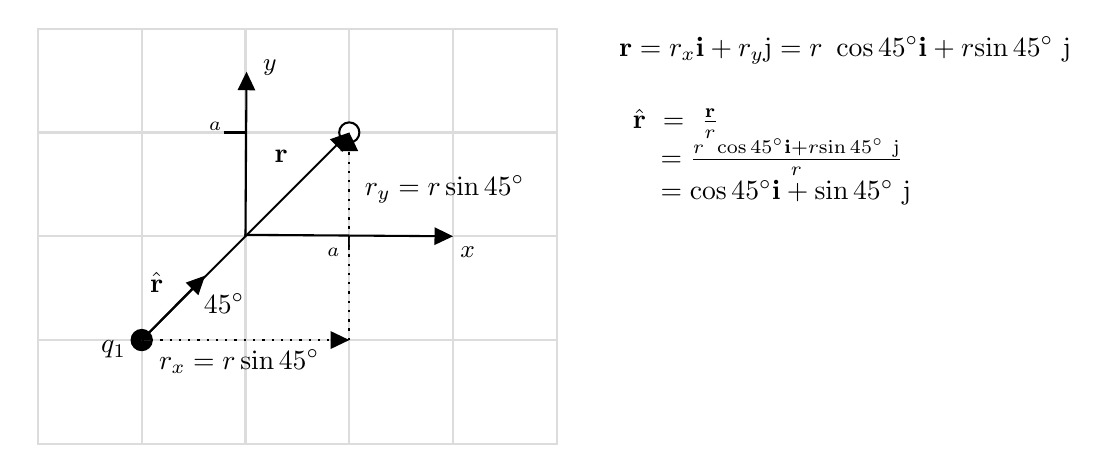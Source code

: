

\tikzset{every picture/.style={line width=0.75pt}} %set default line width to 0.75pt        

\begin{tikzpicture}[x=0.75pt,y=0.75pt,yscale=-1,xscale=1]
%uncomment if require: \path (0,227); %set diagram left start at 0, and has height of 227

%Shape: Grid [id:dp529276453314883] 
\draw  [draw opacity=0] (22.5,12) -- (272.5,12) -- (272.5,212) -- (22.5,212) -- cycle ; \draw  [color={rgb, 255:red, 220; green, 220; blue, 220 }  ,draw opacity=1 ] (72.5,12) -- (72.5,212)(122.5,12) -- (122.5,212)(172.5,12) -- (172.5,212)(222.5,12) -- (222.5,212) ; \draw  [color={rgb, 255:red, 220; green, 220; blue, 220 }  ,draw opacity=1 ] (22.5,62) -- (272.5,62)(22.5,112) -- (272.5,112)(22.5,162) -- (272.5,162) ; \draw  [color={rgb, 255:red, 220; green, 220; blue, 220 }  ,draw opacity=1 ] (22.5,12) -- (272.5,12) -- (272.5,212) -- (22.5,212) -- cycle ;
%Straight Lines [id:da9891788651841897] 
\draw    (122.5,112) -- (122.98,35.71) ;
\draw [shift={(123,32.71)}, rotate = 90.36] [fill={rgb, 255:red, 0; green, 0; blue, 0 }  ][line width=0.08]  [draw opacity=0] (8.93,-4.29) -- (0,0) -- (8.93,4.29) -- cycle    ;
%Straight Lines [id:da2531333242243323] 
\draw    (122,111.29) -- (219.5,111.98) ;
\draw [shift={(222.5,112)}, rotate = 180.41] [fill={rgb, 255:red, 0; green, 0; blue, 0 }  ][line width=0.08]  [draw opacity=0] (8.93,-4.29) -- (0,0) -- (8.93,4.29) -- cycle    ;
%Shape: Circle [id:dp928405560720714] 
\draw  [fill={rgb, 255:red, 0; green, 0; blue, 0 }  ,fill opacity=1 ] (67.63,162) .. controls (67.63,159.31) and (69.81,157.13) .. (72.5,157.13) .. controls (75.19,157.13) and (77.37,159.31) .. (77.37,162) .. controls (77.37,164.69) and (75.19,166.87) .. (72.5,166.87) .. controls (69.81,166.87) and (67.63,164.69) .. (67.63,162) -- cycle ;
%Shape: Circle [id:dp5390897406789283] 
\draw  [fill={rgb, 255:red, 255; green, 255; blue, 255 }  ,fill opacity=1 ] (167.63,62) .. controls (167.63,59.31) and (169.81,57.13) .. (172.5,57.13) .. controls (175.19,57.13) and (177.37,59.31) .. (177.37,62) .. controls (177.37,64.69) and (175.19,66.87) .. (172.5,66.87) .. controls (169.81,66.87) and (167.63,64.69) .. (167.63,62) -- cycle ;
%Straight Lines [id:da7315731890311423] 
\draw    (172.25,118.64) -- (172.25,111.64) ;
%Straight Lines [id:da41456511159458476] 
\draw    (112,62) -- (122.5,62) ;
%Straight Lines [id:da2368656312096422] 
\draw [fill={rgb, 255:red, 255; green, 255; blue, 255 }  ,fill opacity=1 ]   (72.5,162) -- (170.38,64.12) ;
\draw [shift={(172.5,62)}, rotate = 135] [fill={rgb, 255:red, 0; green, 0; blue, 0 }  ][line width=0.08]  [draw opacity=0] (8.93,-4.29) -- (0,0) -- (8.93,4.29) -- cycle    ;
%Straight Lines [id:da7182242007176092] 
\draw [fill={rgb, 255:red, 255; green, 255; blue, 255 }  ,fill opacity=1 ]   (72.5,162) -- (100.9,133.14) ;
\draw [shift={(103,131)}, rotate = 134.54] [fill={rgb, 255:red, 0; green, 0; blue, 0 }  ][line width=0.08]  [draw opacity=0] (8.93,-4.29) -- (0,0) -- (8.93,4.29) -- cycle    ;
%Straight Lines [id:da30412883702424365] 
\draw [fill={rgb, 255:red, 255; green, 255; blue, 255 }  ,fill opacity=1 ] [dash pattern={on 0.84pt off 2.51pt}]  (72.5,162) -- (169.5,162) ;
\draw [shift={(172.5,162)}, rotate = 180] [fill={rgb, 255:red, 0; green, 0; blue, 0 }  ][line width=0.08]  [draw opacity=0] (8.93,-4.29) -- (0,0) -- (8.93,4.29) -- cycle    ;
%Straight Lines [id:da8752471532648969] 
\draw [fill={rgb, 255:red, 255; green, 255; blue, 255 }  ,fill opacity=1 ] [dash pattern={on 0.84pt off 2.51pt}]  (172.5,162) -- (172.5,65) ;
\draw [shift={(172.5,62)}, rotate = 90] [fill={rgb, 255:red, 0; green, 0; blue, 0 }  ][line width=0.08]  [draw opacity=0] (8.93,-4.29) -- (0,0) -- (8.93,4.29) -- cycle    ;

% Text Node
\draw (129.5,25.4) node [anchor=north west][inner sep=0.75pt]  [font=\small]  {$y$};
% Text Node
\draw (224.5,115.4) node [anchor=north west][inner sep=0.75pt]  [font=\small]  {$x$};
% Text Node
\draw (160.5,116.4) node [anchor=north west][inner sep=0.75pt]  [font=\scriptsize]  {$a$};
% Text Node
\draw (103.5,55.4) node [anchor=north west][inner sep=0.75pt]  [font=\scriptsize]  {$a$};
% Text Node
\draw (135,69) node [anchor=north west][inner sep=0.75pt]   [align=left] {$\displaystyle \mathbf{r}$};
% Text Node
\draw (51.5,161) node [anchor=north west][inner sep=0.75pt]   [align=left] {$\displaystyle q_{1}$};
% Text Node
\draw (75,128) node [anchor=north west][inner sep=0.75pt]   [align=left] {$\displaystyle \hat{\mathbf{r}}$};
% Text Node
\draw (178.5,81) node [anchor=north west][inner sep=0.75pt]   [align=left] {$\displaystyle r_{y} =r\sin 45^{\circ }$};
% Text Node
\draw (79.37,165) node [anchor=north west][inner sep=0.75pt]   [align=left] {$\displaystyle r_{x} =r\sin 45^{\circ }$};
% Text Node
\draw (101,138) node [anchor=north west][inner sep=0.75pt]   [align=left] {$\displaystyle 45^{\circ }$};
% Text Node
\draw (301,47.4) node [anchor=north west][inner sep=0.75pt]    {$ \begin{array}{l}
\hat{\mathbf{r}} \ =\ \frac{\mathbf{r}}{r}\\
\ \ \ =\frac{r\ \cos 45\mathbf{^{\circ } i} +r\mathrm{\sin 45^{\circ } \ j}}{r}\\
\ \ \ =\cos 45\mathbf{^{\circ } i} +\mathrm{\sin 45^{\circ } \ j}
\end{array}$};
% Text Node
\draw (301,14.4) node [anchor=north west][inner sep=0.75pt]    {$\mathbf{r} =r_{x}\mathbf{i} +r_{y}\mathrm{j} =r\ \cos 45\mathbf{^{\circ } i} +r\mathrm{\sin 45^{\circ } \ j}$};


\end{tikzpicture}
